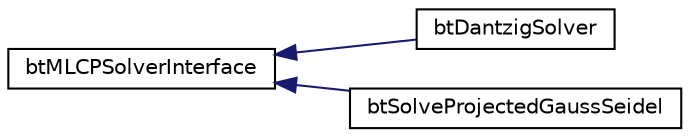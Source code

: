 digraph "Graphical Class Hierarchy"
{
  edge [fontname="Helvetica",fontsize="10",labelfontname="Helvetica",labelfontsize="10"];
  node [fontname="Helvetica",fontsize="10",shape=record];
  rankdir="LR";
  Node1 [label="btMLCPSolverInterface",height=0.2,width=0.4,color="black", fillcolor="white", style="filled",URL="$classbt_m_l_c_p_solver_interface.html",tooltip="original version written by Erwin Coumans, October 2013 "];
  Node1 -> Node2 [dir="back",color="midnightblue",fontsize="10",style="solid",fontname="Helvetica"];
  Node2 [label="btDantzigSolver",height=0.2,width=0.4,color="black", fillcolor="white", style="filled",URL="$classbt_dantzig_solver.html",tooltip="original version written by Erwin Coumans, October 2013 "];
  Node1 -> Node3 [dir="back",color="midnightblue",fontsize="10",style="solid",fontname="Helvetica"];
  Node3 [label="btSolveProjectedGaussSeidel",height=0.2,width=0.4,color="black", fillcolor="white", style="filled",URL="$classbt_solve_projected_gauss_seidel.html",tooltip="original version written by Erwin Coumans, October 2013 "];
}

